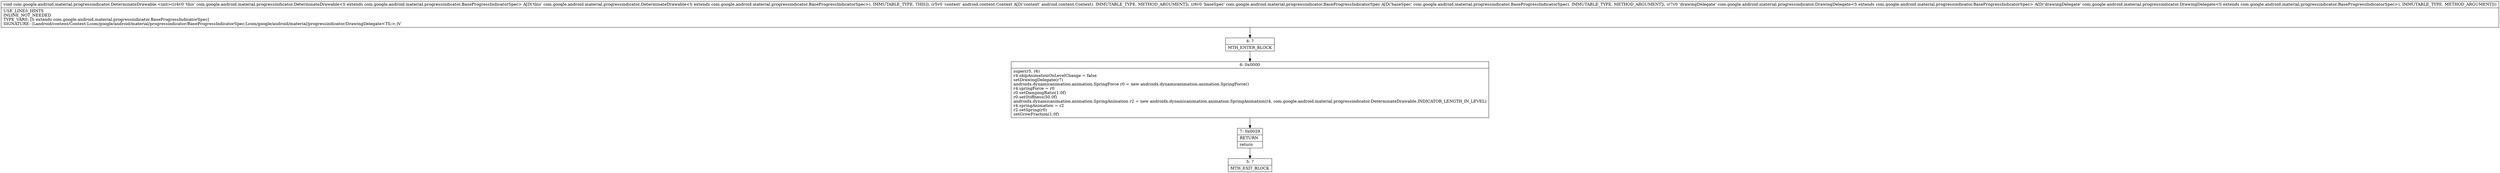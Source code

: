 digraph "CFG forcom.google.android.material.progressindicator.DeterminateDrawable.\<init\>(Landroid\/content\/Context;Lcom\/google\/android\/material\/progressindicator\/BaseProgressIndicatorSpec;Lcom\/google\/android\/material\/progressindicator\/DrawingDelegate;)V" {
Node_4 [shape=record,label="{4\:\ ?|MTH_ENTER_BLOCK\l}"];
Node_6 [shape=record,label="{6\:\ 0x0000|super(r5, r6)\lr4.skipAnimationOnLevelChange = false\lsetDrawingDelegate(r7)\landroidx.dynamicanimation.animation.SpringForce r0 = new androidx.dynamicanimation.animation.SpringForce()\lr4.springForce = r0\lr0.setDampingRatio(1.0f)\lr0.setStiffness(50.0f)\landroidx.dynamicanimation.animation.SpringAnimation r2 = new androidx.dynamicanimation.animation.SpringAnimation(r4, com.google.android.material.progressindicator.DeterminateDrawable.INDICATOR_LENGTH_IN_LEVEL)\lr4.springAnimation = r2\lr2.setSpring(r0)\lsetGrowFraction(1.0f)\l}"];
Node_7 [shape=record,label="{7\:\ 0x0029|RETURN\l|return\l}"];
Node_5 [shape=record,label="{5\:\ ?|MTH_EXIT_BLOCK\l}"];
MethodNode[shape=record,label="{void com.google.android.material.progressindicator.DeterminateDrawable.\<init\>((r4v0 'this' com.google.android.material.progressindicator.DeterminateDrawable\<S extends com.google.android.material.progressindicator.BaseProgressIndicatorSpec\> A[D('this' com.google.android.material.progressindicator.DeterminateDrawable\<S extends com.google.android.material.progressindicator.BaseProgressIndicatorSpec\>), IMMUTABLE_TYPE, THIS]), (r5v0 'context' android.content.Context A[D('context' android.content.Context), IMMUTABLE_TYPE, METHOD_ARGUMENT]), (r6v0 'baseSpec' com.google.android.material.progressindicator.BaseProgressIndicatorSpec A[D('baseSpec' com.google.android.material.progressindicator.BaseProgressIndicatorSpec), IMMUTABLE_TYPE, METHOD_ARGUMENT]), (r7v0 'drawingDelegate' com.google.android.material.progressindicator.DrawingDelegate\<S extends com.google.android.material.progressindicator.BaseProgressIndicatorSpec\> A[D('drawingDelegate' com.google.android.material.progressindicator.DrawingDelegate\<S extends com.google.android.material.progressindicator.BaseProgressIndicatorSpec\>), IMMUTABLE_TYPE, METHOD_ARGUMENT]))  | USE_LINES_HINTS\lINLINE_NOT_NEEDED\lTYPE_VARS: [S extends com.google.android.material.progressindicator.BaseProgressIndicatorSpec]\lSIGNATURE: (Landroid\/content\/Context;Lcom\/google\/android\/material\/progressindicator\/BaseProgressIndicatorSpec;Lcom\/google\/android\/material\/progressindicator\/DrawingDelegate\<TS;\>;)V\l}"];
MethodNode -> Node_4;Node_4 -> Node_6;
Node_6 -> Node_7;
Node_7 -> Node_5;
}

